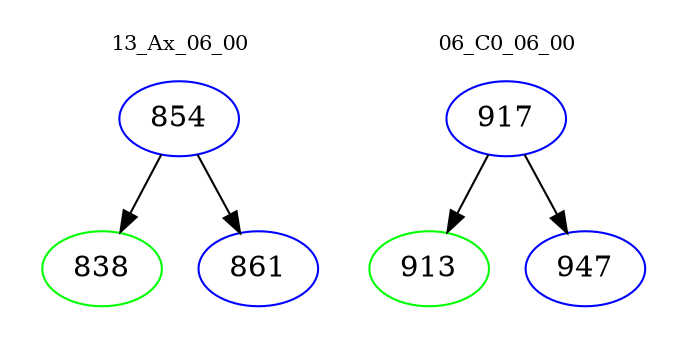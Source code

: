 digraph{
subgraph cluster_0 {
color = white
label = "13_Ax_06_00";
fontsize=10;
T0_854 [label="854", color="blue"]
T0_854 -> T0_838 [color="black"]
T0_838 [label="838", color="green"]
T0_854 -> T0_861 [color="black"]
T0_861 [label="861", color="blue"]
}
subgraph cluster_1 {
color = white
label = "06_C0_06_00";
fontsize=10;
T1_917 [label="917", color="blue"]
T1_917 -> T1_913 [color="black"]
T1_913 [label="913", color="green"]
T1_917 -> T1_947 [color="black"]
T1_947 [label="947", color="blue"]
}
}

